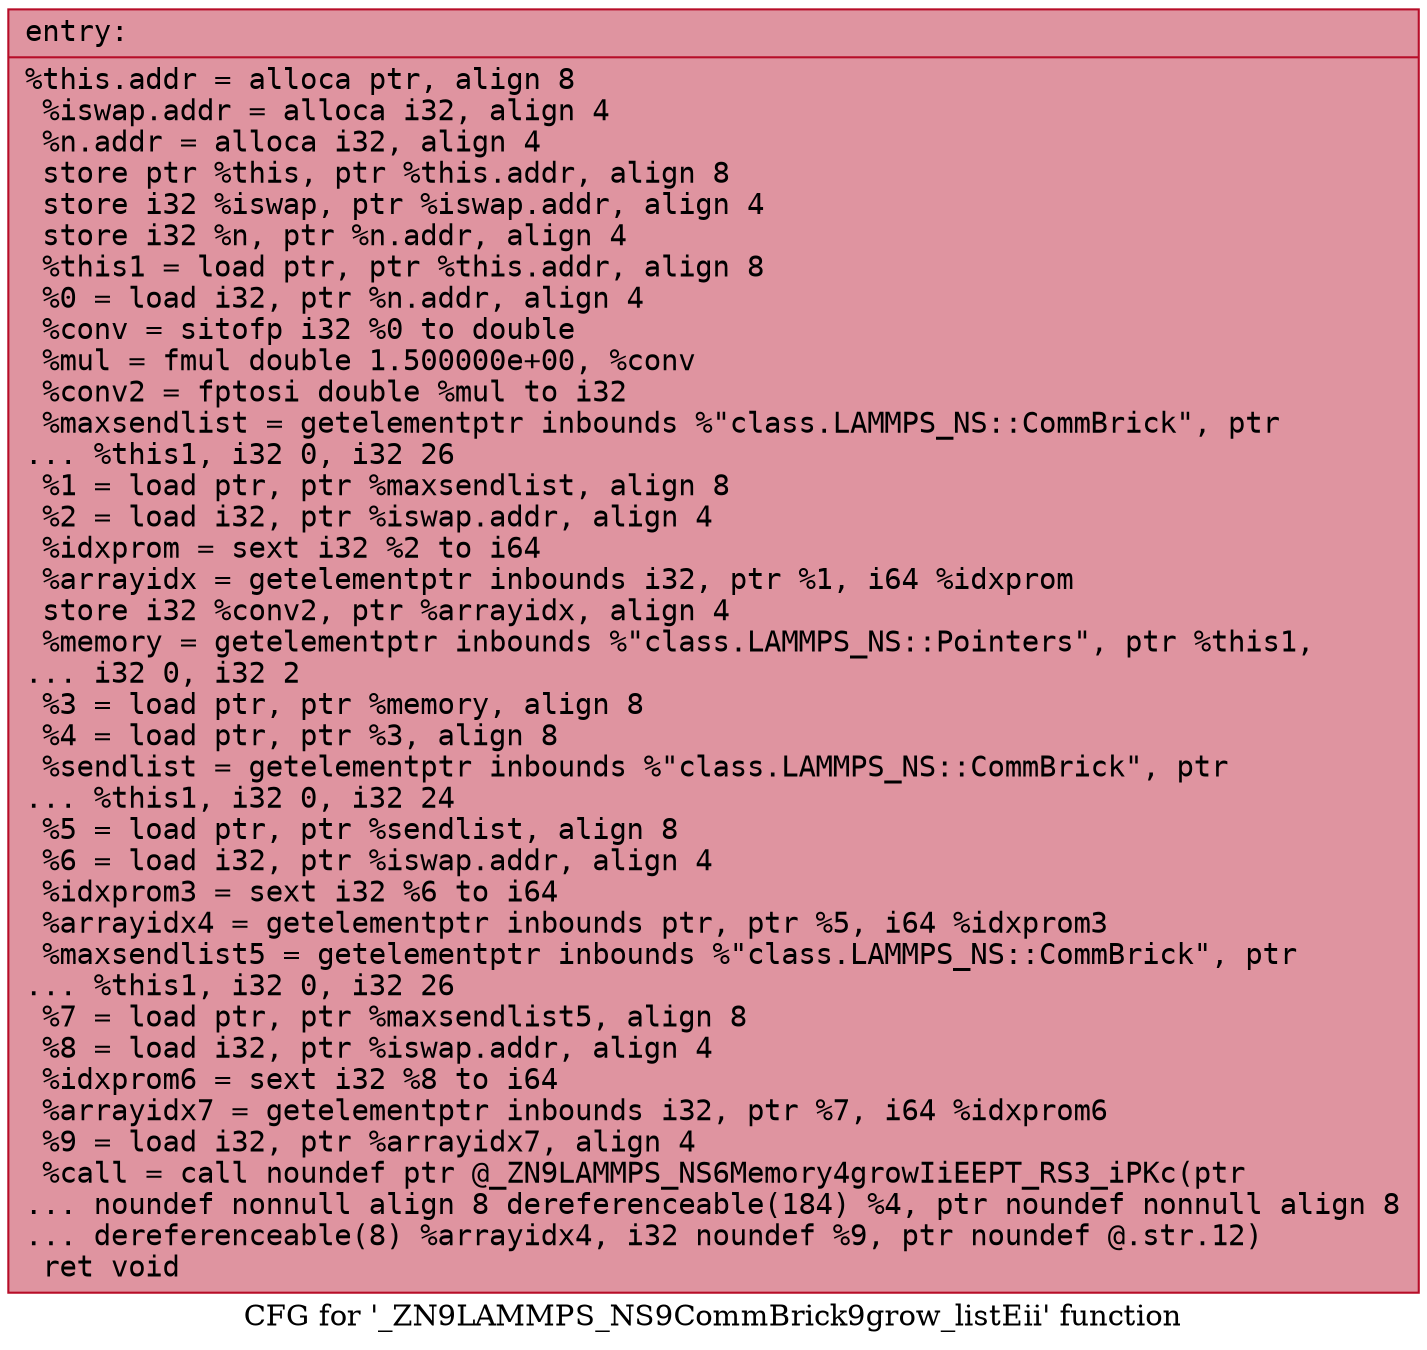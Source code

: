 digraph "CFG for '_ZN9LAMMPS_NS9CommBrick9grow_listEii' function" {
	label="CFG for '_ZN9LAMMPS_NS9CommBrick9grow_listEii' function";

	Node0x561fb30bb550 [shape=record,color="#b70d28ff", style=filled, fillcolor="#b70d2870" fontname="Courier",label="{entry:\l|  %this.addr = alloca ptr, align 8\l  %iswap.addr = alloca i32, align 4\l  %n.addr = alloca i32, align 4\l  store ptr %this, ptr %this.addr, align 8\l  store i32 %iswap, ptr %iswap.addr, align 4\l  store i32 %n, ptr %n.addr, align 4\l  %this1 = load ptr, ptr %this.addr, align 8\l  %0 = load i32, ptr %n.addr, align 4\l  %conv = sitofp i32 %0 to double\l  %mul = fmul double 1.500000e+00, %conv\l  %conv2 = fptosi double %mul to i32\l  %maxsendlist = getelementptr inbounds %\"class.LAMMPS_NS::CommBrick\", ptr\l... %this1, i32 0, i32 26\l  %1 = load ptr, ptr %maxsendlist, align 8\l  %2 = load i32, ptr %iswap.addr, align 4\l  %idxprom = sext i32 %2 to i64\l  %arrayidx = getelementptr inbounds i32, ptr %1, i64 %idxprom\l  store i32 %conv2, ptr %arrayidx, align 4\l  %memory = getelementptr inbounds %\"class.LAMMPS_NS::Pointers\", ptr %this1,\l... i32 0, i32 2\l  %3 = load ptr, ptr %memory, align 8\l  %4 = load ptr, ptr %3, align 8\l  %sendlist = getelementptr inbounds %\"class.LAMMPS_NS::CommBrick\", ptr\l... %this1, i32 0, i32 24\l  %5 = load ptr, ptr %sendlist, align 8\l  %6 = load i32, ptr %iswap.addr, align 4\l  %idxprom3 = sext i32 %6 to i64\l  %arrayidx4 = getelementptr inbounds ptr, ptr %5, i64 %idxprom3\l  %maxsendlist5 = getelementptr inbounds %\"class.LAMMPS_NS::CommBrick\", ptr\l... %this1, i32 0, i32 26\l  %7 = load ptr, ptr %maxsendlist5, align 8\l  %8 = load i32, ptr %iswap.addr, align 4\l  %idxprom6 = sext i32 %8 to i64\l  %arrayidx7 = getelementptr inbounds i32, ptr %7, i64 %idxprom6\l  %9 = load i32, ptr %arrayidx7, align 4\l  %call = call noundef ptr @_ZN9LAMMPS_NS6Memory4growIiEEPT_RS3_iPKc(ptr\l... noundef nonnull align 8 dereferenceable(184) %4, ptr noundef nonnull align 8\l... dereferenceable(8) %arrayidx4, i32 noundef %9, ptr noundef @.str.12)\l  ret void\l}"];
}

